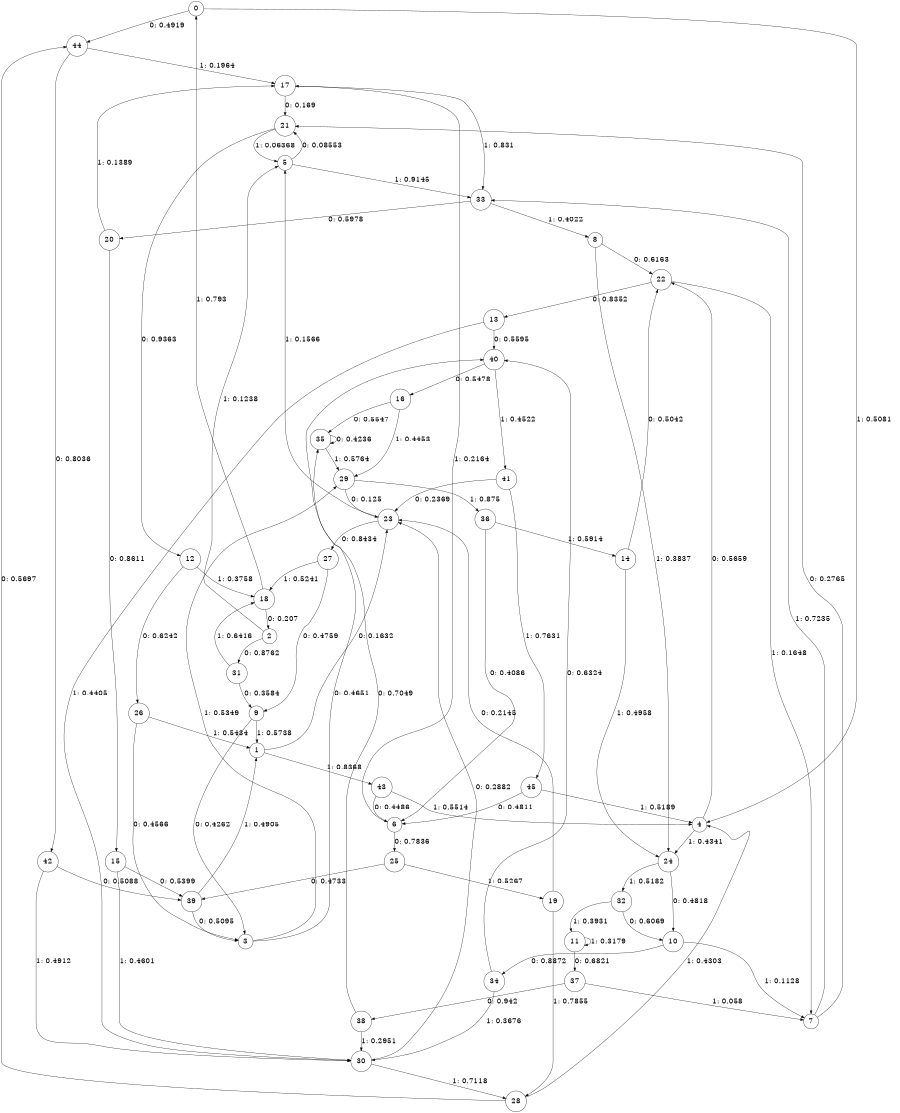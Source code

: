 digraph "ch5faceL8" {
size = "6,8.5";
ratio = "fill";
node [shape = circle];
node [fontsize = 24];
edge [fontsize = 24];
0 -> 44 [label = "0: 0.4919   "];
0 -> 4 [label = "1: 0.5081   "];
1 -> 23 [label = "0: 0.1632   "];
1 -> 43 [label = "1: 0.8368   "];
2 -> 31 [label = "0: 0.8762   "];
2 -> 5 [label = "1: 0.1238   "];
3 -> 35 [label = "0: 0.4651   "];
3 -> 29 [label = "1: 0.5349   "];
4 -> 22 [label = "0: 0.5659   "];
4 -> 24 [label = "1: 0.4341   "];
5 -> 21 [label = "0: 0.08553  "];
5 -> 33 [label = "1: 0.9145   "];
6 -> 25 [label = "0: 0.7836   "];
6 -> 17 [label = "1: 0.2164   "];
7 -> 21 [label = "0: 0.2765   "];
7 -> 33 [label = "1: 0.7235   "];
8 -> 22 [label = "0: 0.6163   "];
8 -> 24 [label = "1: 0.3837   "];
9 -> 3 [label = "0: 0.4262   "];
9 -> 1 [label = "1: 0.5738   "];
10 -> 34 [label = "0: 0.8872   "];
10 -> 7 [label = "1: 0.1128   "];
11 -> 37 [label = "0: 0.6821   "];
11 -> 11 [label = "1: 0.3179   "];
12 -> 26 [label = "0: 0.6242   "];
12 -> 18 [label = "1: 0.3758   "];
13 -> 40 [label = "0: 0.5595   "];
13 -> 30 [label = "1: 0.4405   "];
14 -> 22 [label = "0: 0.5042   "];
14 -> 24 [label = "1: 0.4958   "];
15 -> 39 [label = "0: 0.5399   "];
15 -> 30 [label = "1: 0.4601   "];
16 -> 35 [label = "0: 0.5547   "];
16 -> 29 [label = "1: 0.4453   "];
17 -> 21 [label = "0: 0.169    "];
17 -> 33 [label = "1: 0.831    "];
18 -> 2 [label = "0: 0.207    "];
18 -> 0 [label = "1: 0.793    "];
19 -> 23 [label = "0: 0.2145   "];
19 -> 28 [label = "1: 0.7855   "];
20 -> 15 [label = "0: 0.8611   "];
20 -> 17 [label = "1: 0.1389   "];
21 -> 12 [label = "0: 0.9363   "];
21 -> 5 [label = "1: 0.06368  "];
22 -> 13 [label = "0: 0.8352   "];
22 -> 7 [label = "1: 0.1648   "];
23 -> 27 [label = "0: 0.8434   "];
23 -> 5 [label = "1: 0.1566   "];
24 -> 10 [label = "0: 0.4818   "];
24 -> 32 [label = "1: 0.5182   "];
25 -> 39 [label = "0: 0.4733   "];
25 -> 19 [label = "1: 0.5267   "];
26 -> 3 [label = "0: 0.4566   "];
26 -> 1 [label = "1: 0.5434   "];
27 -> 9 [label = "0: 0.4759   "];
27 -> 18 [label = "1: 0.5241   "];
28 -> 44 [label = "0: 0.5697   "];
28 -> 4 [label = "1: 0.4303   "];
29 -> 23 [label = "0: 0.125    "];
29 -> 36 [label = "1: 0.875    "];
30 -> 23 [label = "0: 0.2882   "];
30 -> 28 [label = "1: 0.7118   "];
31 -> 9 [label = "0: 0.3584   "];
31 -> 18 [label = "1: 0.6416   "];
32 -> 10 [label = "0: 0.6069   "];
32 -> 11 [label = "1: 0.3931   "];
33 -> 20 [label = "0: 0.5978   "];
33 -> 8 [label = "1: 0.4022   "];
34 -> 40 [label = "0: 0.6324   "];
34 -> 30 [label = "1: 0.3676   "];
35 -> 35 [label = "0: 0.4236   "];
35 -> 29 [label = "1: 0.5764   "];
36 -> 6 [label = "0: 0.4086   "];
36 -> 14 [label = "1: 0.5914   "];
37 -> 38 [label = "0: 0.942    "];
37 -> 7 [label = "1: 0.058    "];
38 -> 40 [label = "0: 0.7049   "];
38 -> 30 [label = "1: 0.2951   "];
39 -> 3 [label = "0: 0.5095   "];
39 -> 1 [label = "1: 0.4905   "];
40 -> 16 [label = "0: 0.5478   "];
40 -> 41 [label = "1: 0.4522   "];
41 -> 23 [label = "0: 0.2369   "];
41 -> 45 [label = "1: 0.7631   "];
42 -> 39 [label = "0: 0.5088   "];
42 -> 30 [label = "1: 0.4912   "];
43 -> 6 [label = "0: 0.4486   "];
43 -> 4 [label = "1: 0.5514   "];
44 -> 42 [label = "0: 0.8036   "];
44 -> 17 [label = "1: 0.1964   "];
45 -> 6 [label = "0: 0.4811   "];
45 -> 4 [label = "1: 0.5189   "];
}